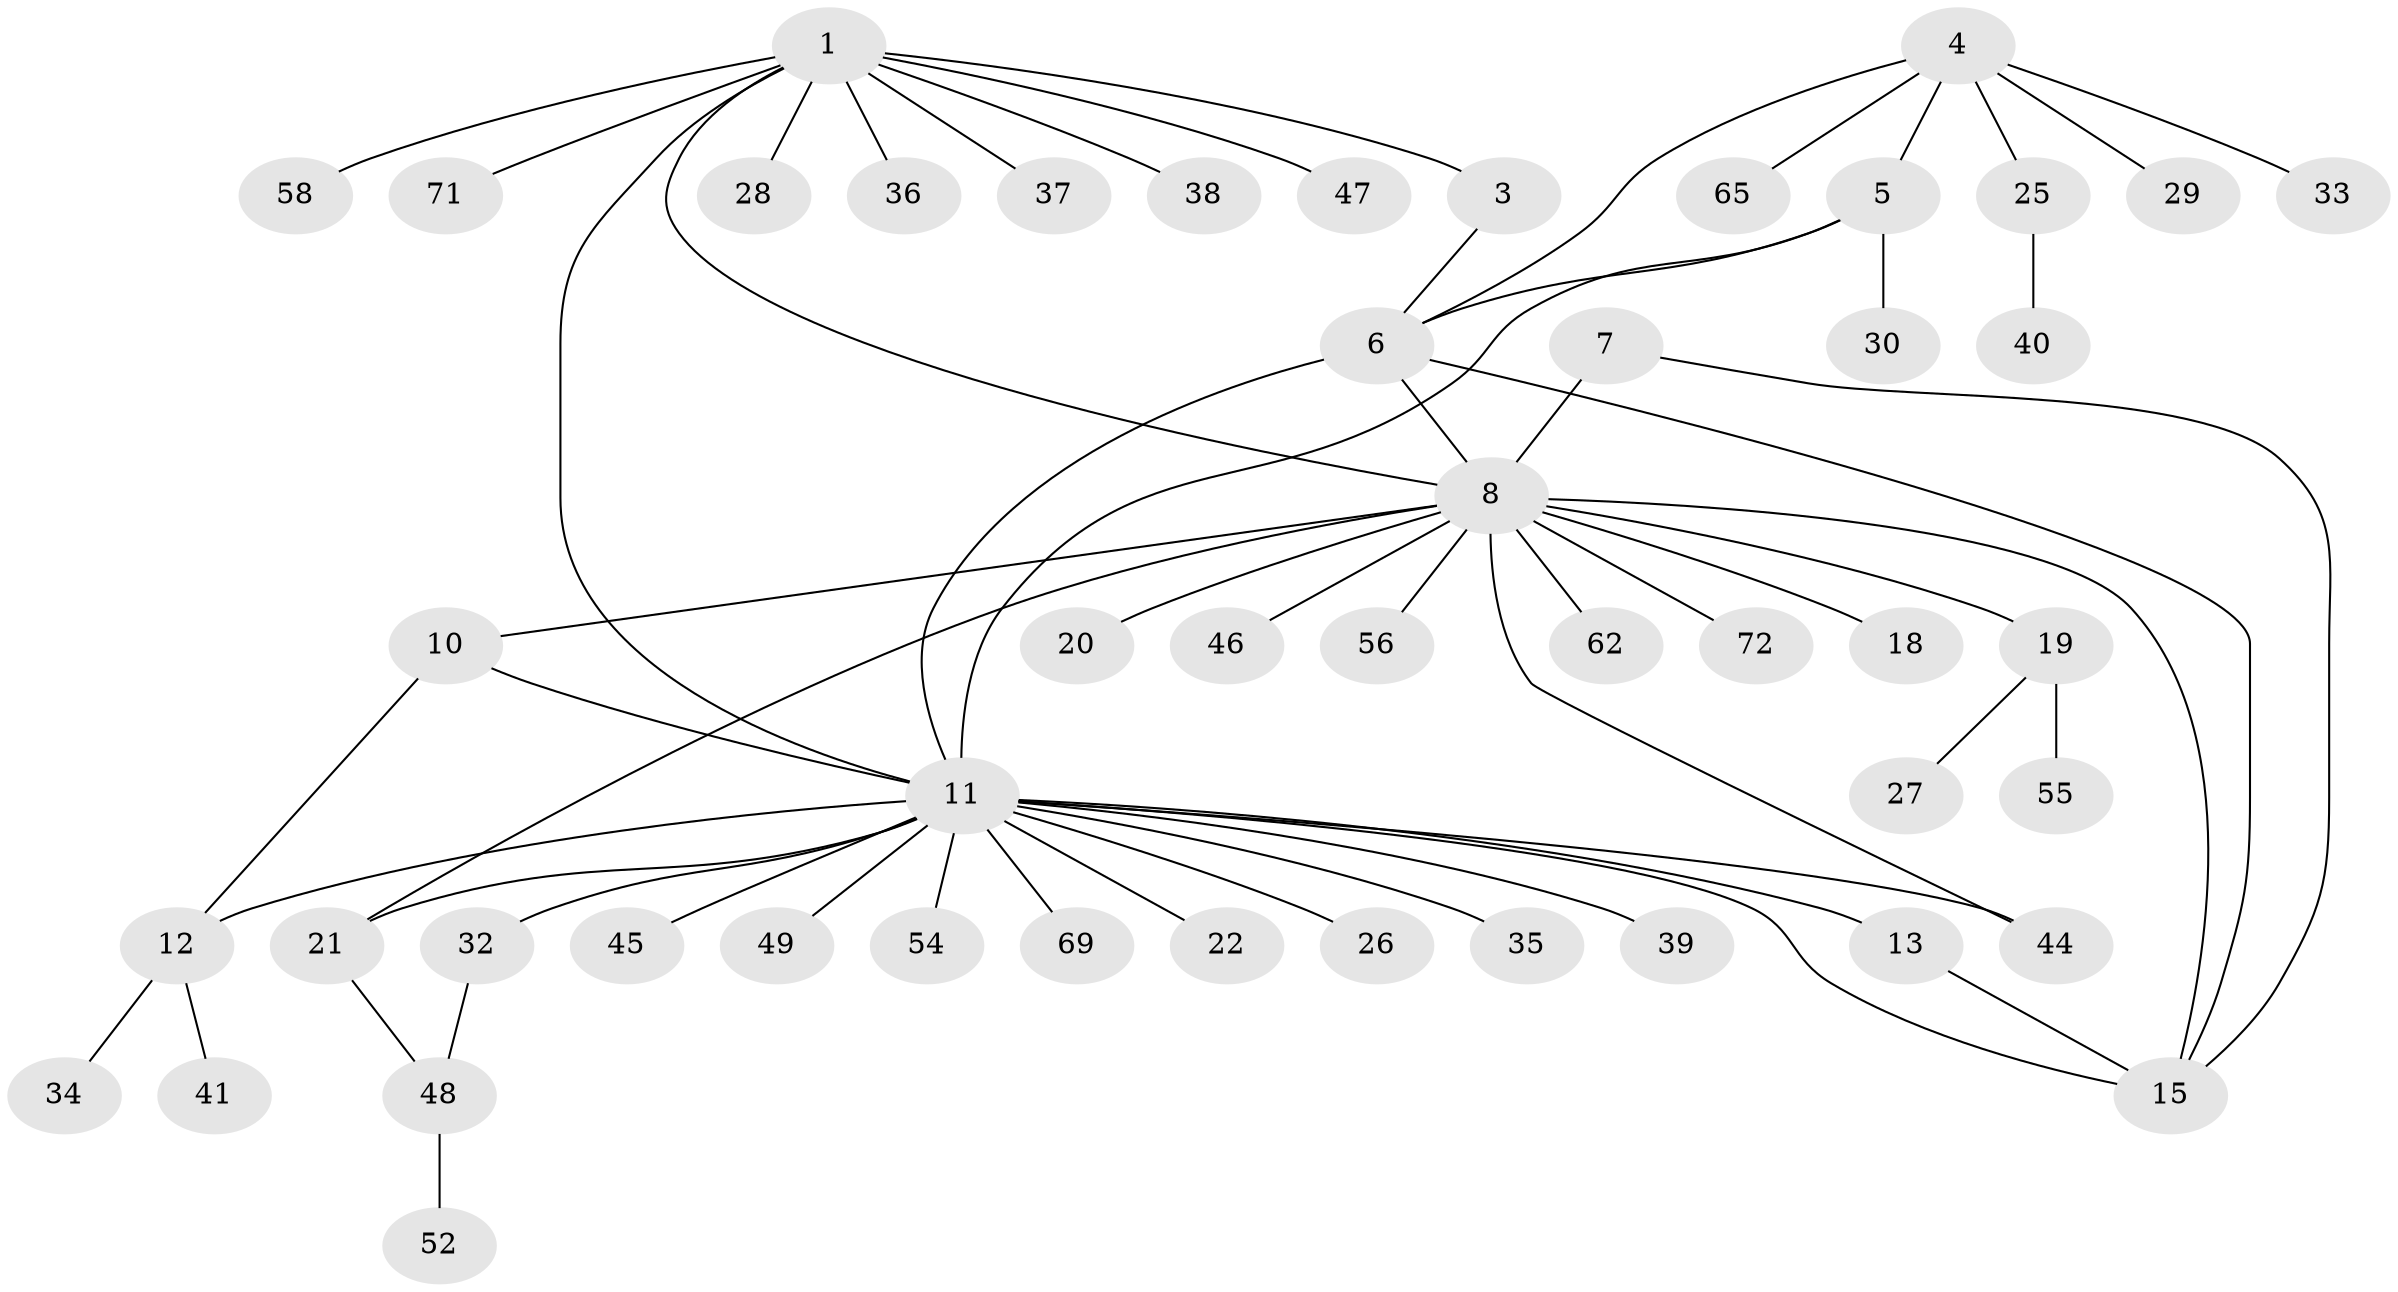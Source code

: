 // Generated by graph-tools (version 1.1) at 2025/52/02/27/25 19:52:19]
// undirected, 49 vertices, 61 edges
graph export_dot {
graph [start="1"]
  node [color=gray90,style=filled];
  1 [super="+2"];
  3 [super="+31"];
  4 [super="+17"];
  5 [super="+50"];
  6 [super="+68"];
  7 [super="+23"];
  8 [super="+9"];
  10 [super="+24"];
  11 [super="+14"];
  12 [super="+63"];
  13 [super="+16"];
  15 [super="+59"];
  18;
  19 [super="+43"];
  20;
  21;
  22;
  25 [super="+61"];
  26;
  27;
  28;
  29 [super="+70"];
  30;
  32 [super="+51"];
  33;
  34;
  35 [super="+42"];
  36;
  37 [super="+67"];
  38 [super="+64"];
  39;
  40;
  41;
  44 [super="+53"];
  45;
  46;
  47;
  48 [super="+66"];
  49;
  52 [super="+57"];
  54;
  55;
  56 [super="+60"];
  58 [super="+73"];
  62;
  65;
  69;
  71;
  72;
  1 -- 3 [weight=2];
  1 -- 28;
  1 -- 38;
  1 -- 8;
  1 -- 36;
  1 -- 37;
  1 -- 71;
  1 -- 11 [weight=2];
  1 -- 47;
  1 -- 58;
  3 -- 6;
  4 -- 5;
  4 -- 6;
  4 -- 25;
  4 -- 65;
  4 -- 33;
  4 -- 29;
  5 -- 6;
  5 -- 11;
  5 -- 30;
  6 -- 11;
  6 -- 8;
  6 -- 15;
  7 -- 8 [weight=2];
  7 -- 15;
  8 -- 72;
  8 -- 10;
  8 -- 44;
  8 -- 46;
  8 -- 18;
  8 -- 19;
  8 -- 20;
  8 -- 21;
  8 -- 56;
  8 -- 62;
  8 -- 15;
  10 -- 11;
  10 -- 12;
  11 -- 12;
  11 -- 21;
  11 -- 22;
  11 -- 26;
  11 -- 39;
  11 -- 45;
  11 -- 49;
  11 -- 69;
  11 -- 32;
  11 -- 35;
  11 -- 13;
  11 -- 15;
  11 -- 54;
  11 -- 44;
  12 -- 34;
  12 -- 41;
  13 -- 15;
  19 -- 27;
  19 -- 55;
  21 -- 48;
  25 -- 40;
  32 -- 48;
  48 -- 52;
}
